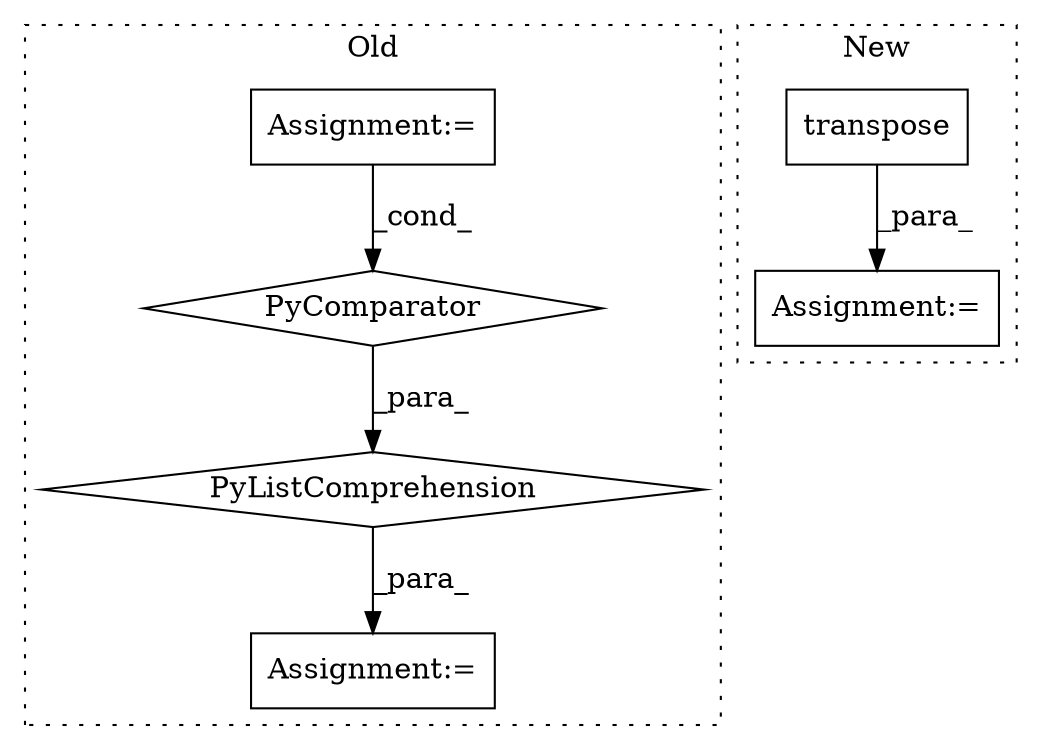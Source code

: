 digraph G {
subgraph cluster0 {
1 [label="PyListComprehension" a="109" s="3849" l="140" shape="diamond"];
3 [label="PyComparator" a="113" s="3951" l="30" shape="diamond"];
4 [label="Assignment:=" a="7" s="3705" l="1" shape="box"];
6 [label="Assignment:=" a="7" s="3837" l="12" shape="box"];
label = "Old";
style="dotted";
}
subgraph cluster1 {
2 [label="transpose" a="32" s="3552,3565" l="10,1" shape="box"];
5 [label="Assignment:=" a="7" s="3549" l="1" shape="box"];
label = "New";
style="dotted";
}
1 -> 6 [label="_para_"];
2 -> 5 [label="_para_"];
3 -> 1 [label="_para_"];
4 -> 3 [label="_cond_"];
}